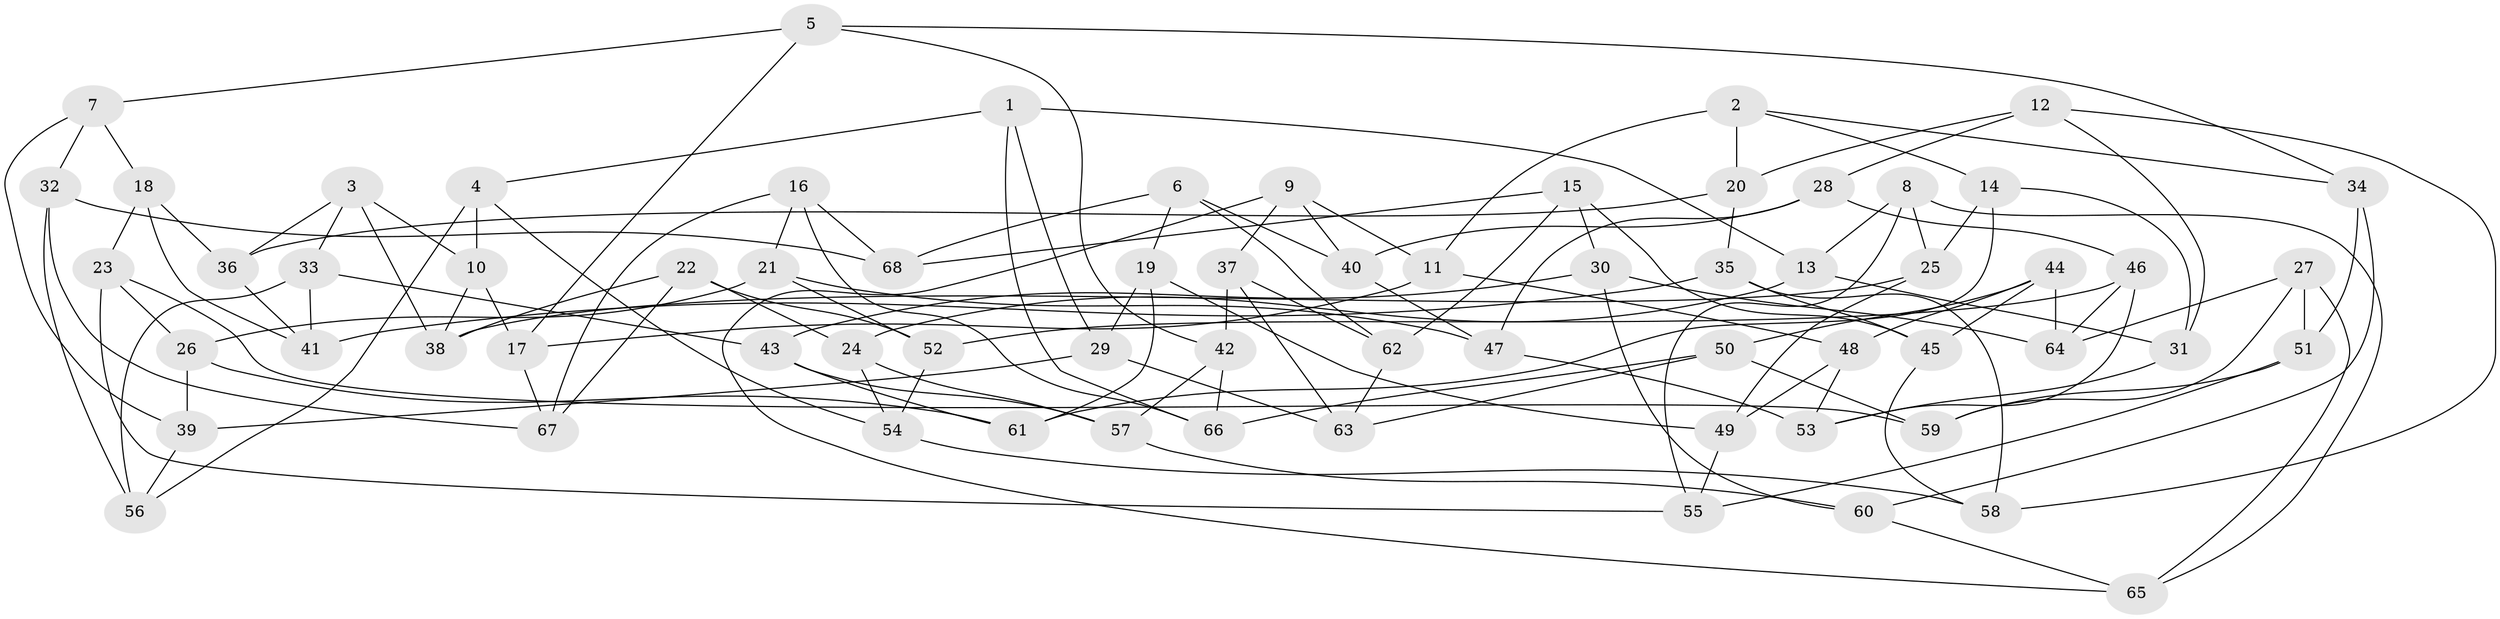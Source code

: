 // coarse degree distribution, {4: 0.55, 5: 0.125, 6: 0.075, 3: 0.2, 7: 0.025, 14: 0.025}
// Generated by graph-tools (version 1.1) at 2025/04/03/04/25 22:04:02]
// undirected, 68 vertices, 136 edges
graph export_dot {
graph [start="1"]
  node [color=gray90,style=filled];
  1;
  2;
  3;
  4;
  5;
  6;
  7;
  8;
  9;
  10;
  11;
  12;
  13;
  14;
  15;
  16;
  17;
  18;
  19;
  20;
  21;
  22;
  23;
  24;
  25;
  26;
  27;
  28;
  29;
  30;
  31;
  32;
  33;
  34;
  35;
  36;
  37;
  38;
  39;
  40;
  41;
  42;
  43;
  44;
  45;
  46;
  47;
  48;
  49;
  50;
  51;
  52;
  53;
  54;
  55;
  56;
  57;
  58;
  59;
  60;
  61;
  62;
  63;
  64;
  65;
  66;
  67;
  68;
  1 -- 29;
  1 -- 66;
  1 -- 4;
  1 -- 13;
  2 -- 11;
  2 -- 14;
  2 -- 34;
  2 -- 20;
  3 -- 36;
  3 -- 38;
  3 -- 33;
  3 -- 10;
  4 -- 54;
  4 -- 56;
  4 -- 10;
  5 -- 7;
  5 -- 34;
  5 -- 17;
  5 -- 42;
  6 -- 19;
  6 -- 62;
  6 -- 68;
  6 -- 40;
  7 -- 18;
  7 -- 32;
  7 -- 39;
  8 -- 13;
  8 -- 25;
  8 -- 65;
  8 -- 55;
  9 -- 65;
  9 -- 37;
  9 -- 11;
  9 -- 40;
  10 -- 17;
  10 -- 38;
  11 -- 17;
  11 -- 48;
  12 -- 58;
  12 -- 31;
  12 -- 20;
  12 -- 28;
  13 -- 24;
  13 -- 31;
  14 -- 31;
  14 -- 25;
  14 -- 61;
  15 -- 30;
  15 -- 45;
  15 -- 62;
  15 -- 68;
  16 -- 21;
  16 -- 67;
  16 -- 68;
  16 -- 66;
  17 -- 67;
  18 -- 41;
  18 -- 23;
  18 -- 36;
  19 -- 29;
  19 -- 61;
  19 -- 49;
  20 -- 36;
  20 -- 35;
  21 -- 26;
  21 -- 52;
  21 -- 47;
  22 -- 24;
  22 -- 67;
  22 -- 52;
  22 -- 38;
  23 -- 55;
  23 -- 26;
  23 -- 59;
  24 -- 54;
  24 -- 57;
  25 -- 38;
  25 -- 49;
  26 -- 39;
  26 -- 61;
  27 -- 65;
  27 -- 51;
  27 -- 59;
  27 -- 64;
  28 -- 46;
  28 -- 40;
  28 -- 47;
  29 -- 63;
  29 -- 39;
  30 -- 64;
  30 -- 43;
  30 -- 60;
  31 -- 53;
  32 -- 56;
  32 -- 67;
  32 -- 68;
  33 -- 43;
  33 -- 56;
  33 -- 41;
  34 -- 60;
  34 -- 51;
  35 -- 45;
  35 -- 58;
  35 -- 41;
  36 -- 41;
  37 -- 62;
  37 -- 42;
  37 -- 63;
  39 -- 56;
  40 -- 47;
  42 -- 66;
  42 -- 57;
  43 -- 57;
  43 -- 61;
  44 -- 64;
  44 -- 48;
  44 -- 45;
  44 -- 50;
  45 -- 58;
  46 -- 64;
  46 -- 52;
  46 -- 53;
  47 -- 53;
  48 -- 53;
  48 -- 49;
  49 -- 55;
  50 -- 59;
  50 -- 63;
  50 -- 66;
  51 -- 55;
  51 -- 59;
  52 -- 54;
  54 -- 58;
  57 -- 60;
  60 -- 65;
  62 -- 63;
}
